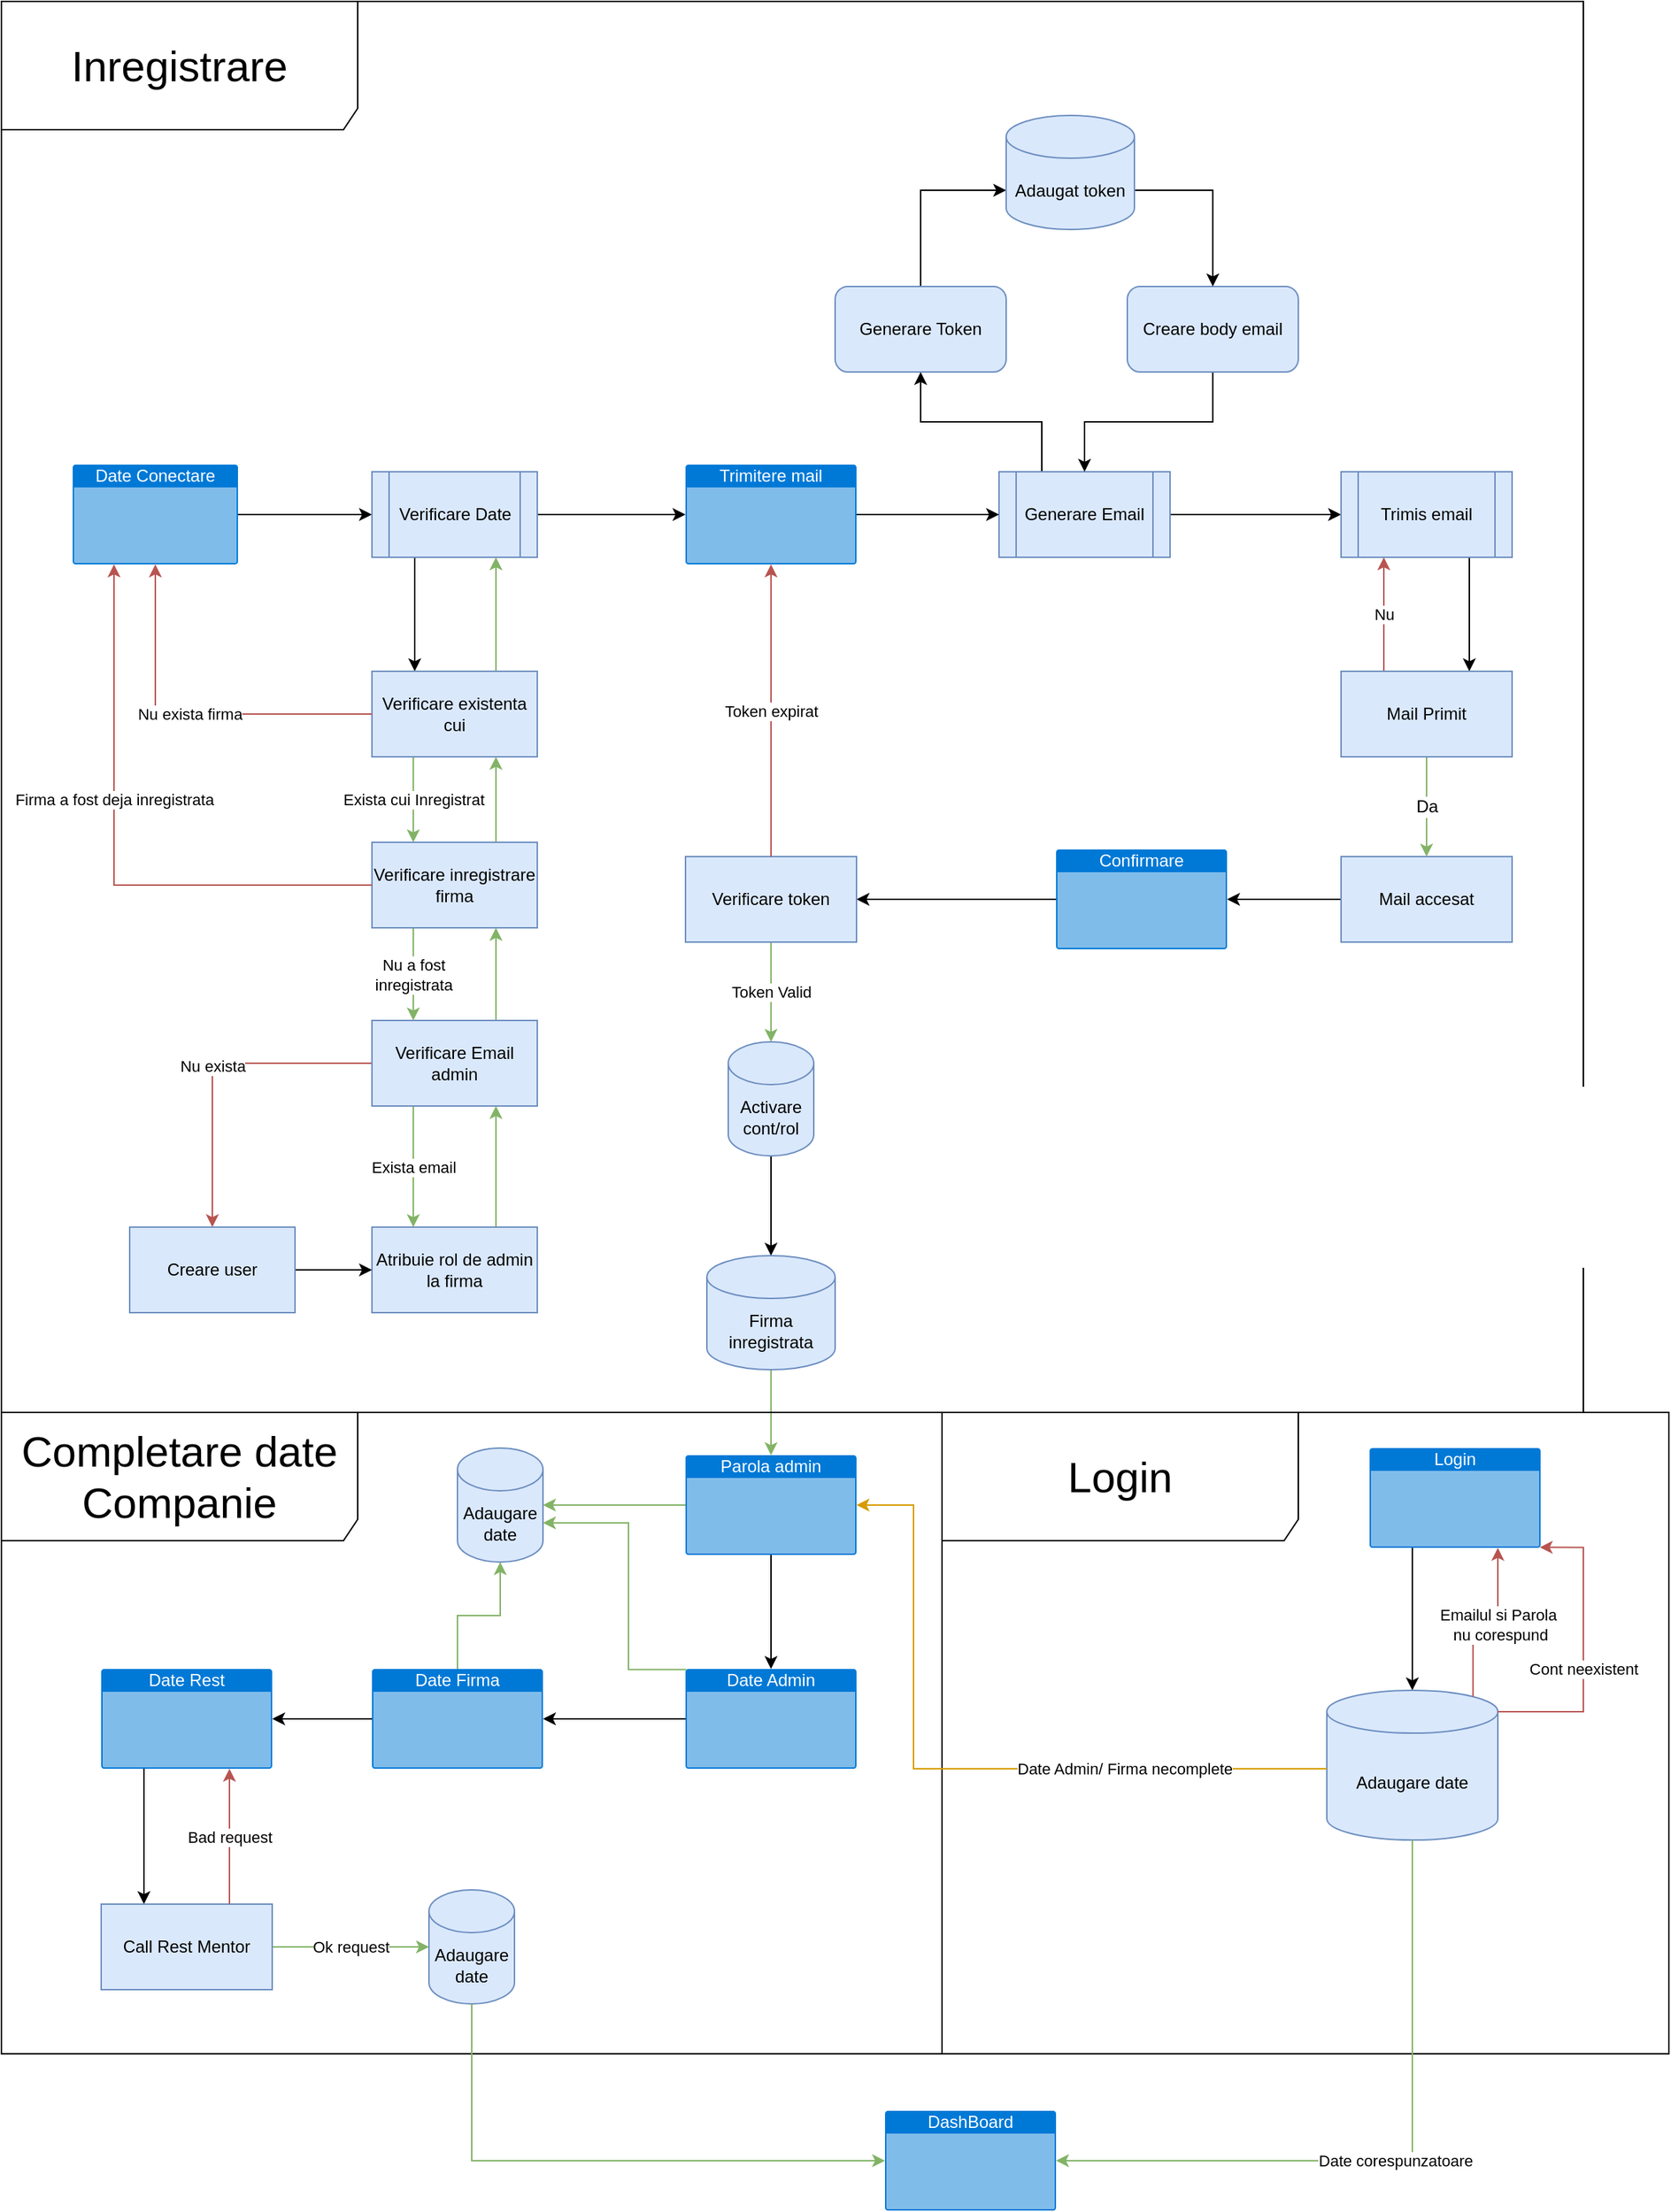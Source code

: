 <mxfile version="22.1.4" type="github">
  <diagram name="Pagină-1" id="4xMoVaFx2DnquvAbO4xz">
    <mxGraphModel dx="3288" dy="2073" grid="1" gridSize="10" guides="1" tooltips="1" connect="1" arrows="1" fold="1" page="1" pageScale="1" pageWidth="1920" pageHeight="1200" math="0" shadow="0">
      <root>
        <mxCell id="0" />
        <mxCell id="1" parent="0" />
        <mxCell id="nUgjpErT9T5JklCMchZT-59" value="" style="edgeStyle=orthogonalEdgeStyle;rounded=0;orthogonalLoop=1;jettySize=auto;html=1;fontFamily=Helvetica;fontSize=12;fontColor=default;" parent="1" source="nUgjpErT9T5JklCMchZT-44" target="nUgjpErT9T5JklCMchZT-58" edge="1">
          <mxGeometry relative="1" as="geometry" />
        </mxCell>
        <mxCell id="e2_3KHAn-FlNp9Ac6Zkc-1" style="edgeStyle=orthogonalEdgeStyle;rounded=0;orthogonalLoop=1;jettySize=auto;html=1;exitX=0.25;exitY=0;exitDx=0;exitDy=0;entryX=0.5;entryY=1;entryDx=0;entryDy=0;" edge="1" parent="1" source="nUgjpErT9T5JklCMchZT-44" target="nUgjpErT9T5JklCMchZT-47">
          <mxGeometry relative="1" as="geometry" />
        </mxCell>
        <mxCell id="nUgjpErT9T5JklCMchZT-44" value="Generare Email" style="shape=process;whiteSpace=wrap;html=1;backgroundOutline=1;rounded=0;strokeColor=#6c8ebf;align=center;verticalAlign=middle;fontFamily=Helvetica;fontSize=12;fontColor=default;fillColor=#dae8fc;" parent="1" vertex="1">
          <mxGeometry x="480" y="240" width="120" height="60" as="geometry" />
        </mxCell>
        <mxCell id="LQzyUKZl5z_uOltu3v29-99" value="" style="edgeStyle=orthogonalEdgeStyle;rounded=0;orthogonalLoop=1;jettySize=auto;html=1;entryX=0;entryY=0;entryDx=0;entryDy=52.5;entryPerimeter=0;" parent="1" source="nUgjpErT9T5JklCMchZT-47" target="LQzyUKZl5z_uOltu3v29-68" edge="1">
          <mxGeometry relative="1" as="geometry" />
        </mxCell>
        <mxCell id="nUgjpErT9T5JklCMchZT-47" value="Generare Token" style="rounded=1;whiteSpace=wrap;html=1;strokeColor=#6c8ebf;align=center;verticalAlign=middle;fontFamily=Helvetica;fontSize=12;fontColor=default;fillColor=#dae8fc;" parent="1" vertex="1">
          <mxGeometry x="365" y="110" width="120" height="60" as="geometry" />
        </mxCell>
        <mxCell id="LQzyUKZl5z_uOltu3v29-103" value="" style="edgeStyle=orthogonalEdgeStyle;rounded=0;orthogonalLoop=1;jettySize=auto;html=1;" parent="1" source="nUgjpErT9T5JklCMchZT-54" target="nUgjpErT9T5JklCMchZT-44" edge="1">
          <mxGeometry relative="1" as="geometry" />
        </mxCell>
        <mxCell id="nUgjpErT9T5JklCMchZT-54" value="Creare body email" style="rounded=1;whiteSpace=wrap;html=1;strokeColor=#6c8ebf;align=center;verticalAlign=middle;fontFamily=Helvetica;fontSize=12;fontColor=default;fillColor=#dae8fc;" parent="1" vertex="1">
          <mxGeometry x="570" y="110" width="120" height="60" as="geometry" />
        </mxCell>
        <mxCell id="LQzyUKZl5z_uOltu3v29-106" style="edgeStyle=orthogonalEdgeStyle;rounded=0;orthogonalLoop=1;jettySize=auto;html=1;exitX=0.75;exitY=1;exitDx=0;exitDy=0;entryX=0.75;entryY=0;entryDx=0;entryDy=0;" parent="1" source="nUgjpErT9T5JklCMchZT-58" target="nUgjpErT9T5JklCMchZT-61" edge="1">
          <mxGeometry relative="1" as="geometry" />
        </mxCell>
        <mxCell id="nUgjpErT9T5JklCMchZT-58" value="Trimis email" style="shape=process;whiteSpace=wrap;html=1;backgroundOutline=1;rounded=0;strokeColor=#6c8ebf;align=center;verticalAlign=middle;fontFamily=Helvetica;fontSize=12;fontColor=default;fillColor=#dae8fc;" parent="1" vertex="1">
          <mxGeometry x="720" y="240" width="120" height="60" as="geometry" />
        </mxCell>
        <mxCell id="nUgjpErT9T5JklCMchZT-67" value="Da" style="edgeStyle=orthogonalEdgeStyle;rounded=0;orthogonalLoop=1;jettySize=auto;html=1;fontFamily=Helvetica;fontSize=12;fontColor=default;fillColor=#d5e8d4;strokeColor=#82b366;" parent="1" source="nUgjpErT9T5JklCMchZT-61" target="nUgjpErT9T5JklCMchZT-66" edge="1">
          <mxGeometry relative="1" as="geometry" />
        </mxCell>
        <mxCell id="LQzyUKZl5z_uOltu3v29-107" value="Nu" style="edgeStyle=orthogonalEdgeStyle;rounded=0;orthogonalLoop=1;jettySize=auto;html=1;exitX=0.25;exitY=0;exitDx=0;exitDy=0;entryX=0.25;entryY=1;entryDx=0;entryDy=0;fillColor=#f8cecc;strokeColor=#b85450;" parent="1" source="nUgjpErT9T5JklCMchZT-61" target="nUgjpErT9T5JklCMchZT-58" edge="1">
          <mxGeometry relative="1" as="geometry" />
        </mxCell>
        <mxCell id="nUgjpErT9T5JklCMchZT-61" value="Mail Primit" style="whiteSpace=wrap;html=1;fillColor=#dae8fc;strokeColor=#6c8ebf;rounded=0;" parent="1" vertex="1">
          <mxGeometry x="720" y="380" width="120" height="60" as="geometry" />
        </mxCell>
        <mxCell id="nUgjpErT9T5JklCMchZT-69" value="" style="edgeStyle=orthogonalEdgeStyle;rounded=0;orthogonalLoop=1;jettySize=auto;html=1;fontFamily=Helvetica;fontSize=12;fontColor=default;" parent="1" source="nUgjpErT9T5JklCMchZT-66" target="nUgjpErT9T5JklCMchZT-68" edge="1">
          <mxGeometry relative="1" as="geometry" />
        </mxCell>
        <mxCell id="nUgjpErT9T5JklCMchZT-66" value="Mail accesat" style="whiteSpace=wrap;html=1;fillColor=#dae8fc;strokeColor=#6c8ebf;rounded=0;" parent="1" vertex="1">
          <mxGeometry x="720" y="510" width="120" height="60" as="geometry" />
        </mxCell>
        <mxCell id="LQzyUKZl5z_uOltu3v29-7" value="" style="edgeStyle=orthogonalEdgeStyle;rounded=0;orthogonalLoop=1;jettySize=auto;html=1;" parent="1" source="nUgjpErT9T5JklCMchZT-68" target="LQzyUKZl5z_uOltu3v29-6" edge="1">
          <mxGeometry relative="1" as="geometry" />
        </mxCell>
        <mxCell id="nUgjpErT9T5JklCMchZT-68" value="Confirmare" style="html=1;whiteSpace=wrap;strokeColor=none;fillColor=#0079D6;labelPosition=center;verticalLabelPosition=middle;verticalAlign=top;align=center;fontSize=12;outlineConnect=0;spacingTop=-6;fontColor=#FFFFFF;sketch=0;shape=mxgraph.sitemap.page;rounded=0;fontFamily=Helvetica;" parent="1" vertex="1">
          <mxGeometry x="520" y="505" width="120" height="70" as="geometry" />
        </mxCell>
        <mxCell id="LQzyUKZl5z_uOltu3v29-36" value="Token Valid" style="edgeStyle=orthogonalEdgeStyle;rounded=0;orthogonalLoop=1;jettySize=auto;html=1;fillColor=#d5e8d4;strokeColor=#82b366;" parent="1" source="LQzyUKZl5z_uOltu3v29-6" target="LQzyUKZl5z_uOltu3v29-35" edge="1">
          <mxGeometry relative="1" as="geometry" />
        </mxCell>
        <mxCell id="LQzyUKZl5z_uOltu3v29-6" value="Verificare token" style="whiteSpace=wrap;html=1;fillColor=#dae8fc;strokeColor=#6c8ebf;rounded=0;" parent="1" vertex="1">
          <mxGeometry x="260" y="510" width="120" height="60" as="geometry" />
        </mxCell>
        <mxCell id="LQzyUKZl5z_uOltu3v29-21" value="" style="edgeStyle=orthogonalEdgeStyle;rounded=0;orthogonalLoop=1;jettySize=auto;html=1;" parent="1" source="LQzyUKZl5z_uOltu3v29-12" target="LQzyUKZl5z_uOltu3v29-20" edge="1">
          <mxGeometry relative="1" as="geometry" />
        </mxCell>
        <mxCell id="LQzyUKZl5z_uOltu3v29-113" value="" style="edgeStyle=orthogonalEdgeStyle;rounded=0;orthogonalLoop=1;jettySize=auto;html=1;fillColor=#d5e8d4;strokeColor=#82b366;" parent="1" source="LQzyUKZl5z_uOltu3v29-12" target="LQzyUKZl5z_uOltu3v29-112" edge="1">
          <mxGeometry relative="1" as="geometry" />
        </mxCell>
        <mxCell id="LQzyUKZl5z_uOltu3v29-12" value="Parola admin" style="html=1;whiteSpace=wrap;strokeColor=none;fillColor=#0079D6;labelPosition=center;verticalLabelPosition=middle;verticalAlign=top;align=center;fontSize=12;outlineConnect=0;spacingTop=-6;fontColor=#FFFFFF;sketch=0;shape=mxgraph.sitemap.page;rounded=0;fontFamily=Helvetica;" parent="1" vertex="1">
          <mxGeometry x="260" y="930" width="120" height="70" as="geometry" />
        </mxCell>
        <mxCell id="LQzyUKZl5z_uOltu3v29-23" value="" style="edgeStyle=orthogonalEdgeStyle;rounded=0;orthogonalLoop=1;jettySize=auto;html=1;" parent="1" source="LQzyUKZl5z_uOltu3v29-20" target="LQzyUKZl5z_uOltu3v29-22" edge="1">
          <mxGeometry relative="1" as="geometry" />
        </mxCell>
        <mxCell id="LQzyUKZl5z_uOltu3v29-20" value="Date Admin" style="html=1;whiteSpace=wrap;strokeColor=none;fillColor=#0079D6;labelPosition=center;verticalLabelPosition=middle;verticalAlign=top;align=center;fontSize=12;outlineConnect=0;spacingTop=-6;fontColor=#FFFFFF;sketch=0;shape=mxgraph.sitemap.page;rounded=0;fontFamily=Helvetica;" parent="1" vertex="1">
          <mxGeometry x="260" y="1080" width="120" height="70" as="geometry" />
        </mxCell>
        <mxCell id="LQzyUKZl5z_uOltu3v29-25" value="" style="edgeStyle=orthogonalEdgeStyle;rounded=0;orthogonalLoop=1;jettySize=auto;html=1;" parent="1" source="LQzyUKZl5z_uOltu3v29-22" target="LQzyUKZl5z_uOltu3v29-24" edge="1">
          <mxGeometry relative="1" as="geometry" />
        </mxCell>
        <mxCell id="LQzyUKZl5z_uOltu3v29-116" value="" style="edgeStyle=orthogonalEdgeStyle;rounded=0;orthogonalLoop=1;jettySize=auto;html=1;fillColor=#d5e8d4;strokeColor=#82b366;" parent="1" source="LQzyUKZl5z_uOltu3v29-22" target="LQzyUKZl5z_uOltu3v29-112" edge="1">
          <mxGeometry relative="1" as="geometry" />
        </mxCell>
        <mxCell id="LQzyUKZl5z_uOltu3v29-22" value="Date Firma" style="html=1;whiteSpace=wrap;strokeColor=none;fillColor=#0079D6;labelPosition=center;verticalLabelPosition=middle;verticalAlign=top;align=center;fontSize=12;outlineConnect=0;spacingTop=-6;fontColor=#FFFFFF;sketch=0;shape=mxgraph.sitemap.page;rounded=0;fontFamily=Helvetica;" parent="1" vertex="1">
          <mxGeometry x="40" y="1080" width="120" height="70" as="geometry" />
        </mxCell>
        <mxCell id="LQzyUKZl5z_uOltu3v29-108" style="edgeStyle=orthogonalEdgeStyle;rounded=0;orthogonalLoop=1;jettySize=auto;html=1;exitX=0.25;exitY=1;exitDx=0;exitDy=0;exitPerimeter=0;entryX=0.25;entryY=0;entryDx=0;entryDy=0;" parent="1" source="LQzyUKZl5z_uOltu3v29-24" target="LQzyUKZl5z_uOltu3v29-28" edge="1">
          <mxGeometry relative="1" as="geometry" />
        </mxCell>
        <mxCell id="LQzyUKZl5z_uOltu3v29-24" value="Date Rest&lt;br&gt;" style="html=1;whiteSpace=wrap;strokeColor=none;fillColor=#0079D6;labelPosition=center;verticalLabelPosition=middle;verticalAlign=top;align=center;fontSize=12;outlineConnect=0;spacingTop=-6;fontColor=#FFFFFF;sketch=0;shape=mxgraph.sitemap.page;rounded=0;fontFamily=Helvetica;" parent="1" vertex="1">
          <mxGeometry x="-150" y="1080" width="120" height="70" as="geometry" />
        </mxCell>
        <mxCell id="LQzyUKZl5z_uOltu3v29-33" value="Ok request" style="edgeStyle=orthogonalEdgeStyle;rounded=0;orthogonalLoop=1;jettySize=auto;html=1;fillColor=#d5e8d4;strokeColor=#82b366;entryX=0;entryY=0.5;entryDx=0;entryDy=0;entryPerimeter=0;" parent="1" source="LQzyUKZl5z_uOltu3v29-28" target="LQzyUKZl5z_uOltu3v29-117" edge="1">
          <mxGeometry relative="1" as="geometry" />
        </mxCell>
        <mxCell id="LQzyUKZl5z_uOltu3v29-28" value="Call Rest Mentor" style="whiteSpace=wrap;html=1;fillColor=#dae8fc;strokeColor=#6c8ebf;rounded=0;glass=0;shadow=0;" parent="1" vertex="1">
          <mxGeometry x="-150" y="1245" width="120" height="60" as="geometry" />
        </mxCell>
        <mxCell id="LQzyUKZl5z_uOltu3v29-32" value="DashBoard" style="html=1;whiteSpace=wrap;strokeColor=none;fillColor=#0079D6;labelPosition=center;verticalLabelPosition=middle;verticalAlign=top;align=center;fontSize=12;outlineConnect=0;spacingTop=-6;fontColor=#FFFFFF;sketch=0;shape=mxgraph.sitemap.page;rounded=0;fontFamily=Helvetica;" parent="1" vertex="1">
          <mxGeometry x="400" y="1390" width="120" height="70" as="geometry" />
        </mxCell>
        <mxCell id="LQzyUKZl5z_uOltu3v29-92" value="" style="edgeStyle=orthogonalEdgeStyle;rounded=0;orthogonalLoop=1;jettySize=auto;html=1;" parent="1" source="LQzyUKZl5z_uOltu3v29-35" target="LQzyUKZl5z_uOltu3v29-91" edge="1">
          <mxGeometry relative="1" as="geometry" />
        </mxCell>
        <mxCell id="LQzyUKZl5z_uOltu3v29-35" value="Activare cont/rol&lt;br&gt;" style="shape=cylinder3;whiteSpace=wrap;html=1;boundedLbl=1;backgroundOutline=1;size=15;fillColor=#dae8fc;strokeColor=#6c8ebf;" parent="1" vertex="1">
          <mxGeometry x="290" y="640" width="60" height="80" as="geometry" />
        </mxCell>
        <mxCell id="LQzyUKZl5z_uOltu3v29-38" value="&lt;font style=&quot;font-size: 30px;&quot;&gt;Inregistrare&lt;/font&gt;" style="shape=umlFrame;whiteSpace=wrap;html=1;pointerEvents=0;width=250;height=90;" parent="1" vertex="1">
          <mxGeometry x="-220" y="-90" width="1110" height="990" as="geometry" />
        </mxCell>
        <mxCell id="LQzyUKZl5z_uOltu3v29-45" value="" style="edgeStyle=orthogonalEdgeStyle;rounded=0;orthogonalLoop=1;jettySize=auto;html=1;" parent="1" source="LQzyUKZl5z_uOltu3v29-40" target="LQzyUKZl5z_uOltu3v29-44" edge="1">
          <mxGeometry relative="1" as="geometry" />
        </mxCell>
        <mxCell id="LQzyUKZl5z_uOltu3v29-40" value="Date Conectare" style="html=1;whiteSpace=wrap;strokeColor=none;fillColor=#0079D6;labelPosition=center;verticalLabelPosition=middle;verticalAlign=top;align=center;fontSize=12;outlineConnect=0;spacingTop=-6;fontColor=#FFFFFF;sketch=0;shape=mxgraph.sitemap.page;rounded=0;fontFamily=Helvetica;" parent="1" vertex="1">
          <mxGeometry x="-170" y="235" width="116" height="70" as="geometry" />
        </mxCell>
        <mxCell id="LQzyUKZl5z_uOltu3v29-47" value="" style="edgeStyle=orthogonalEdgeStyle;rounded=0;orthogonalLoop=1;jettySize=auto;html=1;" parent="1" source="LQzyUKZl5z_uOltu3v29-44" target="LQzyUKZl5z_uOltu3v29-46" edge="1">
          <mxGeometry relative="1" as="geometry">
            <Array as="points">
              <mxPoint x="70" y="340" />
              <mxPoint x="70" y="340" />
            </Array>
          </mxGeometry>
        </mxCell>
        <mxCell id="LQzyUKZl5z_uOltu3v29-78" value="" style="edgeStyle=orthogonalEdgeStyle;rounded=0;orthogonalLoop=1;jettySize=auto;html=1;" parent="1" source="LQzyUKZl5z_uOltu3v29-44" target="LQzyUKZl5z_uOltu3v29-76" edge="1">
          <mxGeometry relative="1" as="geometry" />
        </mxCell>
        <mxCell id="LQzyUKZl5z_uOltu3v29-44" value="Verificare Date" style="shape=process;whiteSpace=wrap;html=1;backgroundOutline=1;rounded=0;strokeColor=#6c8ebf;align=center;verticalAlign=middle;fontFamily=Helvetica;fontSize=12;fontColor=default;fillColor=#dae8fc;" parent="1" vertex="1">
          <mxGeometry x="40" y="240" width="116" height="60" as="geometry" />
        </mxCell>
        <mxCell id="LQzyUKZl5z_uOltu3v29-50" value="Exista cui Inregistrat" style="edgeStyle=orthogonalEdgeStyle;rounded=0;orthogonalLoop=1;jettySize=auto;html=1;fillColor=#d5e8d4;strokeColor=#82b366;exitX=0.25;exitY=1;exitDx=0;exitDy=0;entryX=0.25;entryY=0;entryDx=0;entryDy=0;" parent="1" source="LQzyUKZl5z_uOltu3v29-46" target="LQzyUKZl5z_uOltu3v29-87" edge="1">
          <mxGeometry relative="1" as="geometry" />
        </mxCell>
        <mxCell id="LQzyUKZl5z_uOltu3v29-59" style="edgeStyle=orthogonalEdgeStyle;rounded=0;orthogonalLoop=1;jettySize=auto;html=1;exitX=0.75;exitY=0;exitDx=0;exitDy=0;entryX=0.75;entryY=1;entryDx=0;entryDy=0;fillColor=#d5e8d4;strokeColor=#82b366;" parent="1" source="LQzyUKZl5z_uOltu3v29-46" target="LQzyUKZl5z_uOltu3v29-44" edge="1">
          <mxGeometry relative="1" as="geometry" />
        </mxCell>
        <mxCell id="LQzyUKZl5z_uOltu3v29-46" value="Verificare existenta cui" style="whiteSpace=wrap;html=1;fillColor=#dae8fc;strokeColor=#6c8ebf;rounded=0;" parent="1" vertex="1">
          <mxGeometry x="40" y="380" width="116" height="60" as="geometry" />
        </mxCell>
        <mxCell id="LQzyUKZl5z_uOltu3v29-48" value="Nu exista firma" style="edgeStyle=orthogonalEdgeStyle;rounded=0;orthogonalLoop=1;jettySize=auto;html=1;entryX=0.5;entryY=1;entryDx=0;entryDy=0;entryPerimeter=0;fillColor=#f8cecc;strokeColor=#b85450;" parent="1" source="LQzyUKZl5z_uOltu3v29-46" target="LQzyUKZl5z_uOltu3v29-40" edge="1">
          <mxGeometry relative="1" as="geometry" />
        </mxCell>
        <mxCell id="LQzyUKZl5z_uOltu3v29-53" value="Exista email" style="edgeStyle=orthogonalEdgeStyle;rounded=0;orthogonalLoop=1;jettySize=auto;html=1;fillColor=#d5e8d4;strokeColor=#82b366;exitX=0.25;exitY=1;exitDx=0;exitDy=0;entryX=0.25;entryY=0;entryDx=0;entryDy=0;" parent="1" source="LQzyUKZl5z_uOltu3v29-49" target="LQzyUKZl5z_uOltu3v29-52" edge="1">
          <mxGeometry relative="1" as="geometry" />
        </mxCell>
        <mxCell id="LQzyUKZl5z_uOltu3v29-55" value="Nu exista" style="edgeStyle=orthogonalEdgeStyle;rounded=0;orthogonalLoop=1;jettySize=auto;html=1;fillColor=#f8cecc;strokeColor=#b85450;" parent="1" source="LQzyUKZl5z_uOltu3v29-49" target="LQzyUKZl5z_uOltu3v29-54" edge="1">
          <mxGeometry relative="1" as="geometry" />
        </mxCell>
        <mxCell id="LQzyUKZl5z_uOltu3v29-58" style="edgeStyle=orthogonalEdgeStyle;rounded=0;orthogonalLoop=1;jettySize=auto;html=1;exitX=0.75;exitY=0;exitDx=0;exitDy=0;entryX=0.75;entryY=1;entryDx=0;entryDy=0;fillColor=#d5e8d4;strokeColor=#82b366;" parent="1" source="LQzyUKZl5z_uOltu3v29-49" target="LQzyUKZl5z_uOltu3v29-87" edge="1">
          <mxGeometry relative="1" as="geometry" />
        </mxCell>
        <mxCell id="LQzyUKZl5z_uOltu3v29-49" value="Verificare Email admin" style="whiteSpace=wrap;html=1;fillColor=#dae8fc;strokeColor=#6c8ebf;rounded=0;" parent="1" vertex="1">
          <mxGeometry x="40" y="625" width="116" height="60" as="geometry" />
        </mxCell>
        <mxCell id="LQzyUKZl5z_uOltu3v29-57" style="edgeStyle=orthogonalEdgeStyle;rounded=0;orthogonalLoop=1;jettySize=auto;html=1;exitX=0.75;exitY=0;exitDx=0;exitDy=0;entryX=0.75;entryY=1;entryDx=0;entryDy=0;fillColor=#d5e8d4;strokeColor=#82b366;" parent="1" source="LQzyUKZl5z_uOltu3v29-52" target="LQzyUKZl5z_uOltu3v29-49" edge="1">
          <mxGeometry relative="1" as="geometry" />
        </mxCell>
        <mxCell id="LQzyUKZl5z_uOltu3v29-52" value="Atribuie rol de admin la firma" style="whiteSpace=wrap;html=1;fillColor=#dae8fc;strokeColor=#6c8ebf;rounded=0;" parent="1" vertex="1">
          <mxGeometry x="40" y="770" width="116" height="60" as="geometry" />
        </mxCell>
        <mxCell id="LQzyUKZl5z_uOltu3v29-56" value="" style="edgeStyle=orthogonalEdgeStyle;rounded=0;orthogonalLoop=1;jettySize=auto;html=1;" parent="1" source="LQzyUKZl5z_uOltu3v29-54" target="LQzyUKZl5z_uOltu3v29-52" edge="1">
          <mxGeometry relative="1" as="geometry" />
        </mxCell>
        <mxCell id="LQzyUKZl5z_uOltu3v29-54" value="Creare user" style="whiteSpace=wrap;html=1;fillColor=#dae8fc;strokeColor=#6c8ebf;rounded=0;" parent="1" vertex="1">
          <mxGeometry x="-130" y="770" width="116" height="60" as="geometry" />
        </mxCell>
        <mxCell id="LQzyUKZl5z_uOltu3v29-102" value="" style="edgeStyle=orthogonalEdgeStyle;rounded=0;orthogonalLoop=1;jettySize=auto;html=1;exitX=1;exitY=0;exitDx=0;exitDy=52.5;exitPerimeter=0;" parent="1" source="LQzyUKZl5z_uOltu3v29-68" target="nUgjpErT9T5JklCMchZT-54" edge="1">
          <mxGeometry relative="1" as="geometry" />
        </mxCell>
        <mxCell id="LQzyUKZl5z_uOltu3v29-68" value="Adaugat token" style="shape=cylinder3;whiteSpace=wrap;html=1;boundedLbl=1;backgroundOutline=1;size=15;fillColor=#dae8fc;strokeColor=#6c8ebf;" parent="1" vertex="1">
          <mxGeometry x="485" y="-10" width="90" height="80" as="geometry" />
        </mxCell>
        <mxCell id="LQzyUKZl5z_uOltu3v29-77" value="" style="edgeStyle=orthogonalEdgeStyle;rounded=0;orthogonalLoop=1;jettySize=auto;html=1;" parent="1" source="LQzyUKZl5z_uOltu3v29-76" target="nUgjpErT9T5JklCMchZT-44" edge="1">
          <mxGeometry relative="1" as="geometry" />
        </mxCell>
        <mxCell id="LQzyUKZl5z_uOltu3v29-76" value="Trimitere mail" style="html=1;whiteSpace=wrap;strokeColor=none;fillColor=#0079D6;labelPosition=center;verticalLabelPosition=middle;verticalAlign=top;align=center;fontSize=12;outlineConnect=0;spacingTop=-6;fontColor=#FFFFFF;sketch=0;shape=mxgraph.sitemap.page;rounded=0;fontFamily=Helvetica;" parent="1" vertex="1">
          <mxGeometry x="260" y="235" width="120" height="70" as="geometry" />
        </mxCell>
        <mxCell id="LQzyUKZl5z_uOltu3v29-86" value="Token expirat" style="edgeStyle=orthogonalEdgeStyle;rounded=0;orthogonalLoop=1;jettySize=auto;html=1;exitX=0.5;exitY=0;exitDx=0;exitDy=0;entryX=0.5;entryY=1;entryDx=0;entryDy=0;entryPerimeter=0;fillColor=#f8cecc;strokeColor=#b85450;" parent="1" source="LQzyUKZl5z_uOltu3v29-6" target="LQzyUKZl5z_uOltu3v29-76" edge="1">
          <mxGeometry relative="1" as="geometry" />
        </mxCell>
        <mxCell id="LQzyUKZl5z_uOltu3v29-88" value="Nu a fost &lt;br&gt;inregistrata" style="edgeStyle=orthogonalEdgeStyle;rounded=0;orthogonalLoop=1;jettySize=auto;html=1;exitX=0.25;exitY=1;exitDx=0;exitDy=0;entryX=0.25;entryY=0;entryDx=0;entryDy=0;fillColor=#d5e8d4;strokeColor=#82b366;" parent="1" source="LQzyUKZl5z_uOltu3v29-87" target="LQzyUKZl5z_uOltu3v29-49" edge="1">
          <mxGeometry relative="1" as="geometry" />
        </mxCell>
        <mxCell id="LQzyUKZl5z_uOltu3v29-89" style="edgeStyle=orthogonalEdgeStyle;rounded=0;orthogonalLoop=1;jettySize=auto;html=1;exitX=0.75;exitY=0;exitDx=0;exitDy=0;entryX=0.75;entryY=1;entryDx=0;entryDy=0;fillColor=#d5e8d4;strokeColor=#82b366;" parent="1" source="LQzyUKZl5z_uOltu3v29-87" target="LQzyUKZl5z_uOltu3v29-46" edge="1">
          <mxGeometry relative="1" as="geometry" />
        </mxCell>
        <mxCell id="LQzyUKZl5z_uOltu3v29-87" value="Verificare inregistrare firma" style="whiteSpace=wrap;html=1;fillColor=#dae8fc;strokeColor=#6c8ebf;rounded=0;" parent="1" vertex="1">
          <mxGeometry x="40" y="500" width="116" height="60" as="geometry" />
        </mxCell>
        <mxCell id="LQzyUKZl5z_uOltu3v29-90" value="Firma a fost deja inregistrata" style="edgeStyle=orthogonalEdgeStyle;rounded=0;orthogonalLoop=1;jettySize=auto;html=1;exitX=0;exitY=0.5;exitDx=0;exitDy=0;entryX=0.25;entryY=1;entryDx=0;entryDy=0;entryPerimeter=0;fillColor=#f8cecc;strokeColor=#b85450;" parent="1" source="LQzyUKZl5z_uOltu3v29-87" target="LQzyUKZl5z_uOltu3v29-40" edge="1">
          <mxGeometry x="0.187" relative="1" as="geometry">
            <mxPoint as="offset" />
          </mxGeometry>
        </mxCell>
        <mxCell id="LQzyUKZl5z_uOltu3v29-111" style="edgeStyle=orthogonalEdgeStyle;rounded=0;orthogonalLoop=1;jettySize=auto;html=1;exitX=0.5;exitY=1;exitDx=0;exitDy=0;exitPerimeter=0;fillColor=#d5e8d4;strokeColor=#82b366;" parent="1" source="LQzyUKZl5z_uOltu3v29-91" target="LQzyUKZl5z_uOltu3v29-12" edge="1">
          <mxGeometry relative="1" as="geometry" />
        </mxCell>
        <mxCell id="LQzyUKZl5z_uOltu3v29-91" value="Firma inregistrata" style="shape=cylinder3;whiteSpace=wrap;html=1;boundedLbl=1;backgroundOutline=1;size=15;fillColor=#dae8fc;strokeColor=#6c8ebf;" parent="1" vertex="1">
          <mxGeometry x="275" y="790" width="90" height="80" as="geometry" />
        </mxCell>
        <mxCell id="LQzyUKZl5z_uOltu3v29-104" value="&lt;font style=&quot;font-size: 30px;&quot;&gt;Completare date Companie&lt;/font&gt;" style="shape=umlFrame;whiteSpace=wrap;html=1;pointerEvents=0;width=250;height=90;" parent="1" vertex="1">
          <mxGeometry x="-220" y="900" width="660" height="450" as="geometry" />
        </mxCell>
        <mxCell id="LQzyUKZl5z_uOltu3v29-109" value="Bad request" style="edgeStyle=orthogonalEdgeStyle;rounded=0;orthogonalLoop=1;jettySize=auto;html=1;exitX=0.75;exitY=0;exitDx=0;exitDy=0;entryX=0.75;entryY=1;entryDx=0;entryDy=0;entryPerimeter=0;fillColor=#f8cecc;strokeColor=#b85450;" parent="1" source="LQzyUKZl5z_uOltu3v29-28" target="LQzyUKZl5z_uOltu3v29-24" edge="1">
          <mxGeometry relative="1" as="geometry" />
        </mxCell>
        <mxCell id="LQzyUKZl5z_uOltu3v29-112" value="Adaugare date" style="shape=cylinder3;whiteSpace=wrap;html=1;boundedLbl=1;backgroundOutline=1;size=15;fillColor=#dae8fc;strokeColor=#6c8ebf;" parent="1" vertex="1">
          <mxGeometry x="100" y="925" width="60" height="80" as="geometry" />
        </mxCell>
        <mxCell id="LQzyUKZl5z_uOltu3v29-114" style="edgeStyle=orthogonalEdgeStyle;rounded=0;orthogonalLoop=1;jettySize=auto;html=1;exitX=0.005;exitY=0.005;exitDx=0;exitDy=0;exitPerimeter=0;entryX=1;entryY=0;entryDx=0;entryDy=52.5;entryPerimeter=0;fillColor=#d5e8d4;strokeColor=#82b366;" parent="1" source="LQzyUKZl5z_uOltu3v29-20" target="LQzyUKZl5z_uOltu3v29-112" edge="1">
          <mxGeometry relative="1" as="geometry">
            <Array as="points">
              <mxPoint x="220" y="1080" />
              <mxPoint x="220" y="978" />
            </Array>
          </mxGeometry>
        </mxCell>
        <mxCell id="LQzyUKZl5z_uOltu3v29-117" value="Adaugare date" style="shape=cylinder3;whiteSpace=wrap;html=1;boundedLbl=1;backgroundOutline=1;size=15;fillColor=#dae8fc;strokeColor=#6c8ebf;" parent="1" vertex="1">
          <mxGeometry x="80" y="1235" width="60" height="80" as="geometry" />
        </mxCell>
        <mxCell id="LQzyUKZl5z_uOltu3v29-120" value="&lt;font style=&quot;font-size: 30px;&quot;&gt;Login&lt;br&gt;&lt;/font&gt;" style="shape=umlFrame;whiteSpace=wrap;html=1;pointerEvents=0;width=250;height=90;" parent="1" vertex="1">
          <mxGeometry x="440" y="900" width="510" height="450" as="geometry" />
        </mxCell>
        <mxCell id="LQzyUKZl5z_uOltu3v29-124" value="" style="edgeStyle=orthogonalEdgeStyle;rounded=0;orthogonalLoop=1;jettySize=auto;html=1;exitX=0.25;exitY=1;exitDx=0;exitDy=0;exitPerimeter=0;" parent="1" source="LQzyUKZl5z_uOltu3v29-121" target="LQzyUKZl5z_uOltu3v29-122" edge="1">
          <mxGeometry relative="1" as="geometry" />
        </mxCell>
        <mxCell id="LQzyUKZl5z_uOltu3v29-121" value="Login" style="html=1;whiteSpace=wrap;strokeColor=none;fillColor=#0079D6;labelPosition=center;verticalLabelPosition=middle;verticalAlign=top;align=center;fontSize=12;outlineConnect=0;spacingTop=-6;fontColor=#FFFFFF;sketch=0;shape=mxgraph.sitemap.page;rounded=0;fontFamily=Helvetica;" parent="1" vertex="1">
          <mxGeometry x="740" y="925" width="120" height="70" as="geometry" />
        </mxCell>
        <mxCell id="LQzyUKZl5z_uOltu3v29-122" value="Adaugare date" style="shape=cylinder3;whiteSpace=wrap;html=1;boundedLbl=1;backgroundOutline=1;size=15;fillColor=#dae8fc;strokeColor=#6c8ebf;" parent="1" vertex="1">
          <mxGeometry x="710" y="1095" width="120" height="105" as="geometry" />
        </mxCell>
        <mxCell id="LQzyUKZl5z_uOltu3v29-123" value="Date Admin/ Firma necomplete" style="edgeStyle=orthogonalEdgeStyle;rounded=0;orthogonalLoop=1;jettySize=auto;html=1;entryX=1;entryY=0.5;entryDx=0;entryDy=0;entryPerimeter=0;fillColor=#ffe6cc;strokeColor=#d79b00;" parent="1" source="LQzyUKZl5z_uOltu3v29-122" target="LQzyUKZl5z_uOltu3v29-12" edge="1">
          <mxGeometry x="-0.448" relative="1" as="geometry">
            <Array as="points">
              <mxPoint x="420" y="1150" />
              <mxPoint x="420" y="965" />
            </Array>
            <mxPoint as="offset" />
          </mxGeometry>
        </mxCell>
        <mxCell id="LQzyUKZl5z_uOltu3v29-125" style="edgeStyle=orthogonalEdgeStyle;rounded=0;orthogonalLoop=1;jettySize=auto;html=1;exitX=0.855;exitY=0;exitDx=0;exitDy=4.35;exitPerimeter=0;entryX=0.75;entryY=1;entryDx=0;entryDy=0;entryPerimeter=0;fillColor=#f8cecc;strokeColor=#b85450;" parent="1" source="LQzyUKZl5z_uOltu3v29-122" target="LQzyUKZl5z_uOltu3v29-121" edge="1">
          <mxGeometry relative="1" as="geometry" />
        </mxCell>
        <mxCell id="LQzyUKZl5z_uOltu3v29-126" value="Emailul si Parola&lt;br&gt;&amp;nbsp;nu corespund" style="edgeLabel;html=1;align=center;verticalAlign=middle;resizable=0;points=[];" parent="LQzyUKZl5z_uOltu3v29-125" vertex="1" connectable="0">
          <mxGeometry x="-0.165" y="1" relative="1" as="geometry">
            <mxPoint x="18" as="offset" />
          </mxGeometry>
        </mxCell>
        <mxCell id="LQzyUKZl5z_uOltu3v29-127" value="Cont neexistent" style="edgeStyle=orthogonalEdgeStyle;rounded=0;orthogonalLoop=1;jettySize=auto;html=1;exitX=1;exitY=0;exitDx=0;exitDy=15;exitPerimeter=0;entryX=0.995;entryY=0.995;entryDx=0;entryDy=0;entryPerimeter=0;fillColor=#f8cecc;strokeColor=#b85450;" parent="1" source="LQzyUKZl5z_uOltu3v29-122" target="LQzyUKZl5z_uOltu3v29-121" edge="1">
          <mxGeometry x="-0.126" relative="1" as="geometry">
            <Array as="points">
              <mxPoint x="890" y="1110" />
              <mxPoint x="890" y="995" />
            </Array>
            <mxPoint as="offset" />
          </mxGeometry>
        </mxCell>
        <mxCell id="LQzyUKZl5z_uOltu3v29-130" style="edgeStyle=orthogonalEdgeStyle;rounded=0;orthogonalLoop=1;jettySize=auto;html=1;exitX=0.5;exitY=1;exitDx=0;exitDy=0;exitPerimeter=0;entryX=0;entryY=0.5;entryDx=0;entryDy=0;entryPerimeter=0;fillColor=#d5e8d4;strokeColor=#82b366;" parent="1" source="LQzyUKZl5z_uOltu3v29-117" target="LQzyUKZl5z_uOltu3v29-32" edge="1">
          <mxGeometry relative="1" as="geometry" />
        </mxCell>
        <mxCell id="LQzyUKZl5z_uOltu3v29-131" value="Date corespunzatoare" style="edgeStyle=orthogonalEdgeStyle;rounded=0;orthogonalLoop=1;jettySize=auto;html=1;exitX=0.5;exitY=1;exitDx=0;exitDy=0;exitPerimeter=0;entryX=1;entryY=0.5;entryDx=0;entryDy=0;entryPerimeter=0;fillColor=#d5e8d4;strokeColor=#82b366;" parent="1" source="LQzyUKZl5z_uOltu3v29-122" target="LQzyUKZl5z_uOltu3v29-32" edge="1">
          <mxGeometry relative="1" as="geometry" />
        </mxCell>
      </root>
    </mxGraphModel>
  </diagram>
</mxfile>
